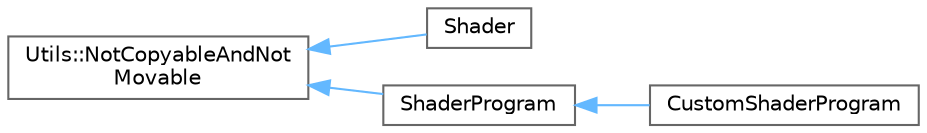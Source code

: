 digraph "Graphical Class Hierarchy"
{
 // LATEX_PDF_SIZE
  bgcolor="transparent";
  edge [fontname=Helvetica,fontsize=10,labelfontname=Helvetica,labelfontsize=10];
  node [fontname=Helvetica,fontsize=10,shape=box,height=0.2,width=0.4];
  rankdir="LR";
  Node0 [id="Node000000",label="Utils::NotCopyableAndNot\lMovable",height=0.2,width=0.4,color="grey40", fillcolor="white", style="filled",URL="$class_utils_1_1_not_copyable_and_not_movable.html",tooltip=" "];
  Node0 -> Node1 [id="edge30_Node000000_Node000001",dir="back",color="steelblue1",style="solid",tooltip=" "];
  Node1 [id="Node000001",label="Shader",height=0.2,width=0.4,color="grey40", fillcolor="white", style="filled",URL="$class_shader.html",tooltip=" "];
  Node0 -> Node2 [id="edge31_Node000000_Node000002",dir="back",color="steelblue1",style="solid",tooltip=" "];
  Node2 [id="Node000002",label="ShaderProgram",height=0.2,width=0.4,color="grey40", fillcolor="white", style="filled",URL="$class_shader_program.html",tooltip=" "];
  Node2 -> Node3 [id="edge32_Node000002_Node000003",dir="back",color="steelblue1",style="solid",tooltip=" "];
  Node3 [id="Node000003",label="CustomShaderProgram",height=0.2,width=0.4,color="grey40", fillcolor="white", style="filled",URL="$class_custom_shader_program.html",tooltip=" "];
}
